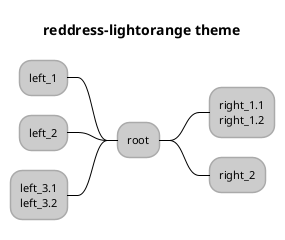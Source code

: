 ' Do not edit
' Theme Gallery
' autogenerated by script
'
@startmindmap
!theme reddress-lightorange
title reddress-lightorange theme
+ root
**:right_1.1
right_1.2;
++ right_2

left side

-- left_1
-- left_2
**:left_3.1
left_3.2;
@endmindmap
